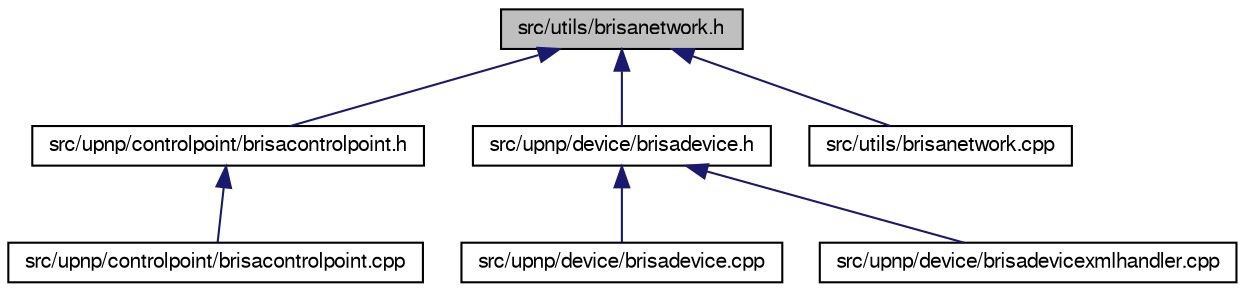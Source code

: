 digraph G
{
  bgcolor="transparent";
  edge [fontname="FreeSans",fontsize="10",labelfontname="FreeSans",labelfontsize="10"];
  node [fontname="FreeSans",fontsize="10",shape=record];
  Node1 [label="src/utils/brisanetwork.h",height=0.2,width=0.4,color="black", fillcolor="grey75", style="filled" fontcolor="black"];
  Node1 -> Node2 [dir=back,color="midnightblue",fontsize="10",style="solid",fontname="FreeSans"];
  Node2 [label="src/upnp/controlpoint/brisacontrolpoint.h",height=0.2,width=0.4,color="black",URL="$brisacontrolpoint_8h.html"];
  Node2 -> Node3 [dir=back,color="midnightblue",fontsize="10",style="solid",fontname="FreeSans"];
  Node3 [label="src/upnp/controlpoint/brisacontrolpoint.cpp",height=0.2,width=0.4,color="black",URL="$brisacontrolpoint_8cpp.html"];
  Node1 -> Node4 [dir=back,color="midnightblue",fontsize="10",style="solid",fontname="FreeSans"];
  Node4 [label="src/upnp/device/brisadevice.h",height=0.2,width=0.4,color="black",URL="$brisadevice_8h.html"];
  Node4 -> Node5 [dir=back,color="midnightblue",fontsize="10",style="solid",fontname="FreeSans"];
  Node5 [label="src/upnp/device/brisadevice.cpp",height=0.2,width=0.4,color="black",URL="$brisadevice_8cpp.html"];
  Node4 -> Node6 [dir=back,color="midnightblue",fontsize="10",style="solid",fontname="FreeSans"];
  Node6 [label="src/upnp/device/brisadevicexmlhandler.cpp",height=0.2,width=0.4,color="black",URL="$brisadevicexmlhandler_8cpp.html"];
  Node1 -> Node7 [dir=back,color="midnightblue",fontsize="10",style="solid",fontname="FreeSans"];
  Node7 [label="src/utils/brisanetwork.cpp",height=0.2,width=0.4,color="black",URL="$brisanetwork_8cpp.html"];
}
